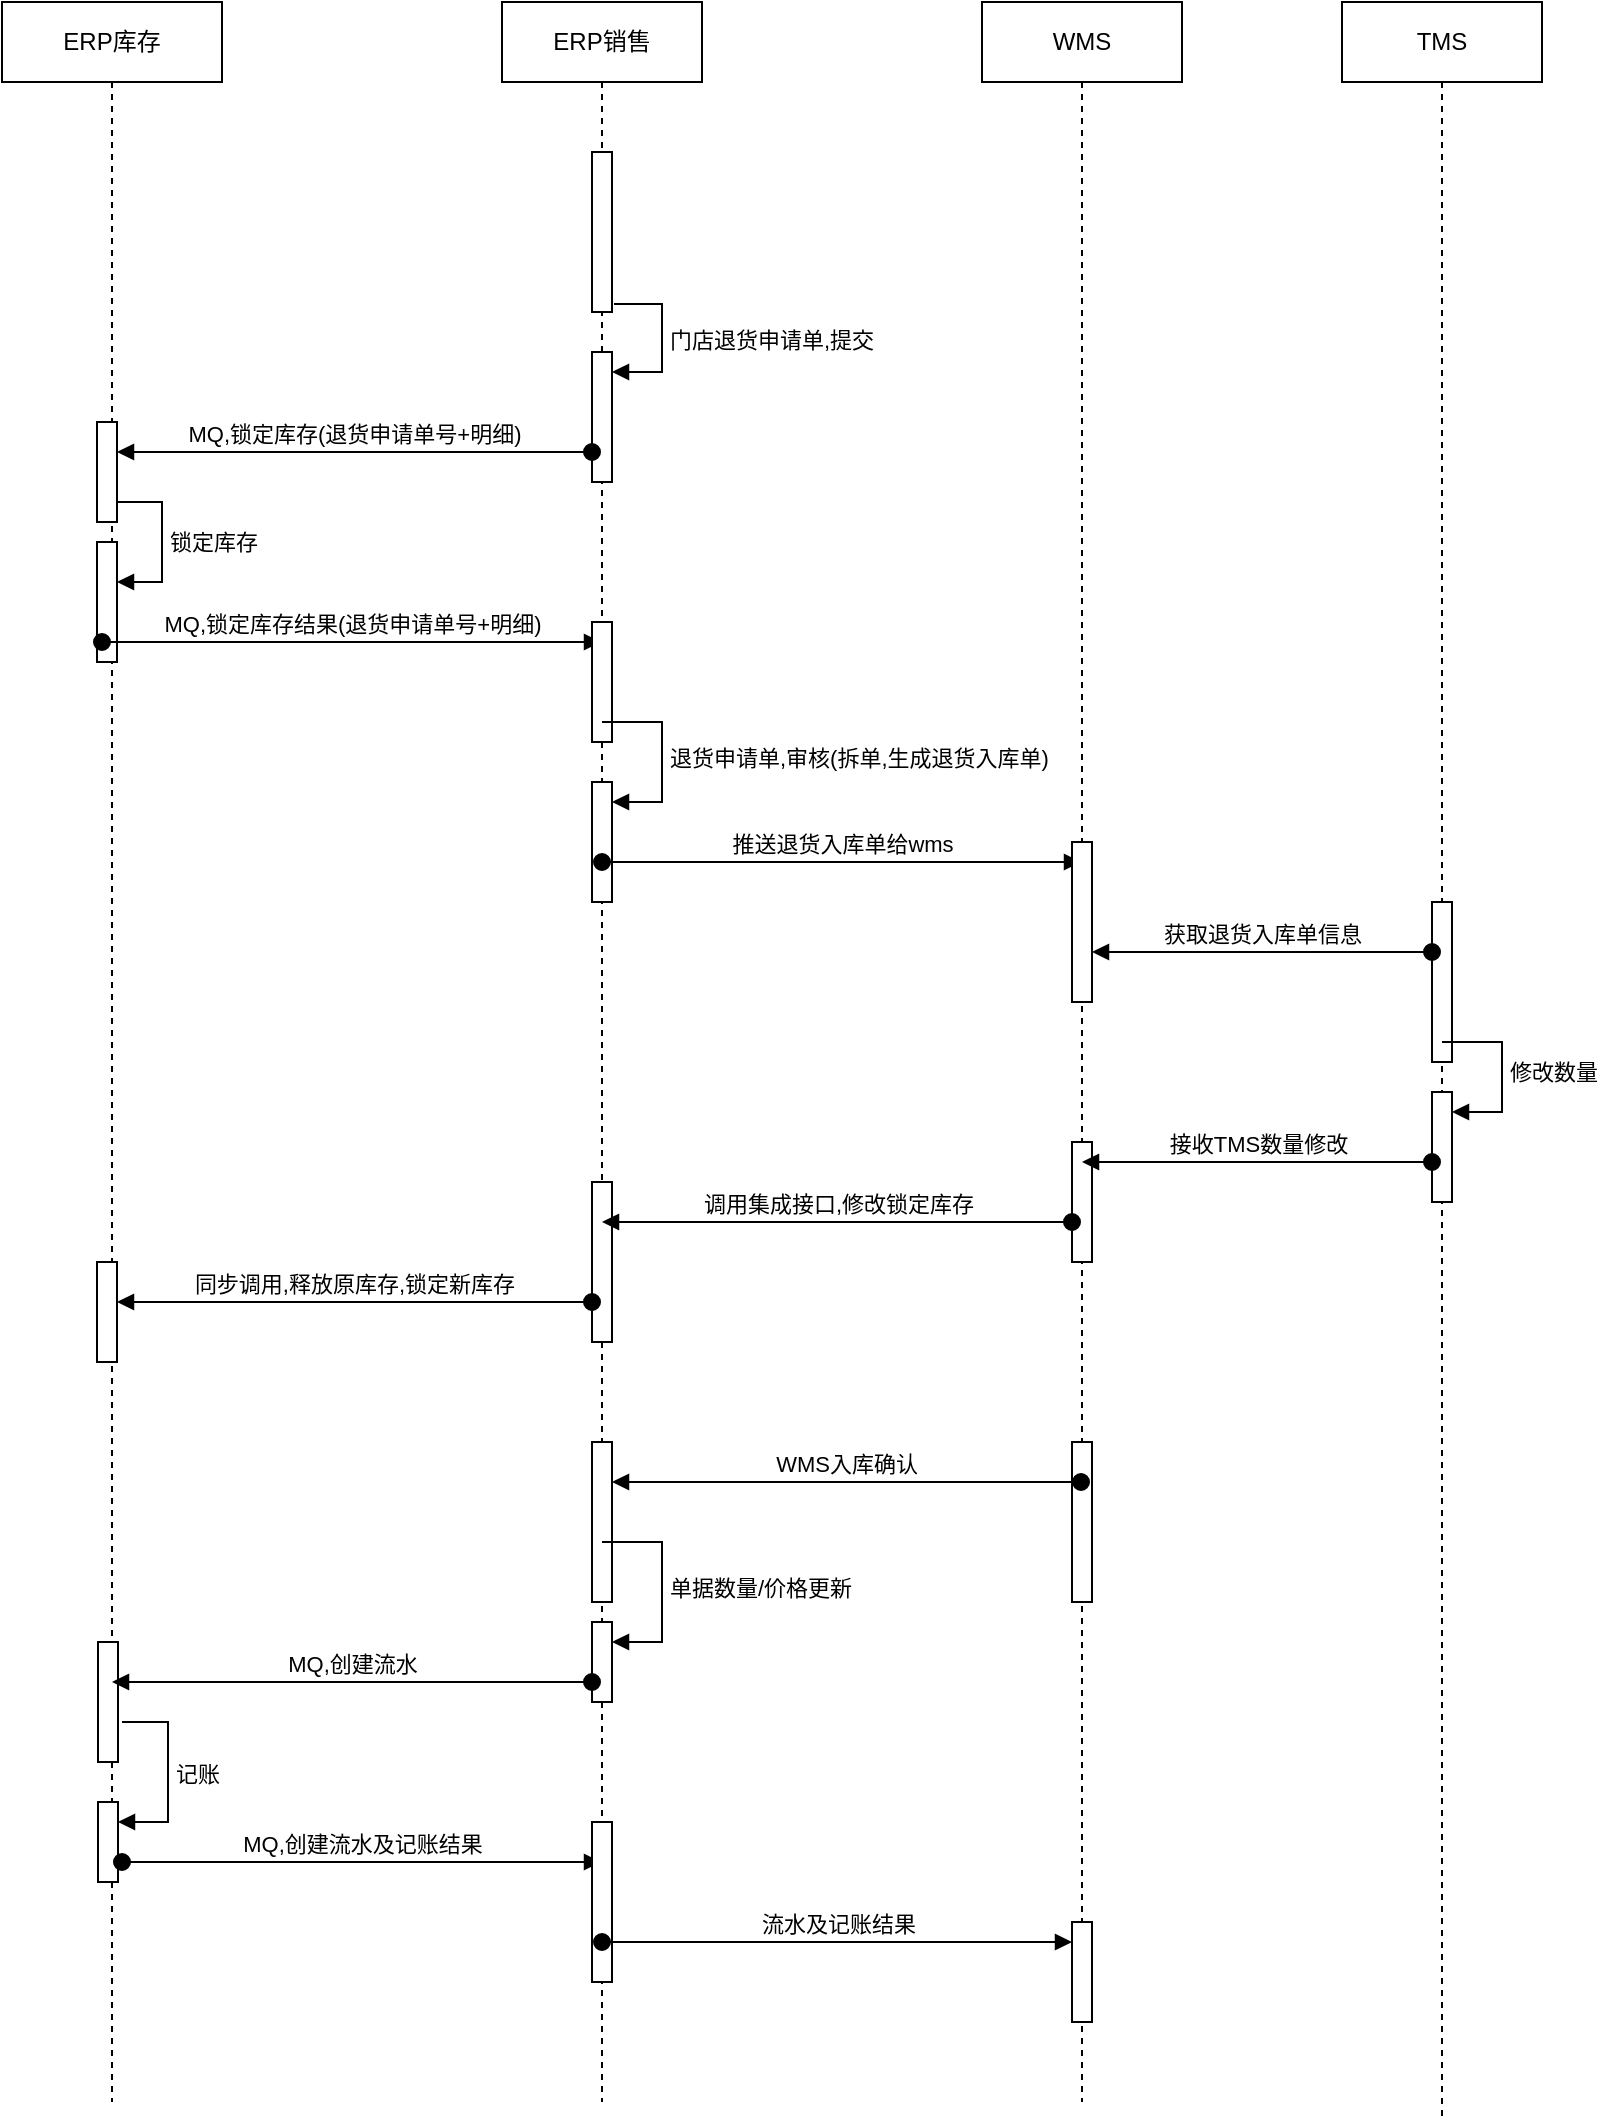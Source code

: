 <mxfile version="21.2.2" type="github">
  <diagram id="prtHgNgQTEPvFCAcTncT" name="Page-1">
    <mxGraphModel dx="2283" dy="657" grid="1" gridSize="10" guides="1" tooltips="1" connect="1" arrows="1" fold="1" page="1" pageScale="1" pageWidth="827" pageHeight="1169" math="0" shadow="0">
      <root>
        <mxCell id="0" />
        <mxCell id="1" parent="0" />
        <mxCell id="2LRA-TsAU7x1MnGm1xn2-22" value="ERP库存" style="shape=umlLifeline;perimeter=lifelinePerimeter;whiteSpace=wrap;html=1;container=1;collapsible=0;recursiveResize=0;outlineConnect=0;" parent="1" vertex="1">
          <mxGeometry x="-810" y="30" width="110" height="1050" as="geometry" />
        </mxCell>
        <mxCell id="2LRA-TsAU7x1MnGm1xn2-34" value="" style="html=1;points=[];perimeter=orthogonalPerimeter;outlineConnect=0;targetShapes=umlLifeline;portConstraint=eastwest;newEdgeStyle={&quot;edgeStyle&quot;:&quot;elbowEdgeStyle&quot;,&quot;elbow&quot;:&quot;vertical&quot;,&quot;curved&quot;:0,&quot;rounded&quot;:0};" parent="2LRA-TsAU7x1MnGm1xn2-22" vertex="1">
          <mxGeometry x="47.5" y="210" width="10" height="50" as="geometry" />
        </mxCell>
        <mxCell id="1s8nKN8N_IV5K6xj3guR-3" value="" style="html=1;points=[];perimeter=orthogonalPerimeter;outlineConnect=0;targetShapes=umlLifeline;portConstraint=eastwest;newEdgeStyle={&quot;edgeStyle&quot;:&quot;elbowEdgeStyle&quot;,&quot;elbow&quot;:&quot;vertical&quot;,&quot;curved&quot;:0,&quot;rounded&quot;:0};" parent="2LRA-TsAU7x1MnGm1xn2-22" vertex="1">
          <mxGeometry x="47.5" y="270" width="10" height="60" as="geometry" />
        </mxCell>
        <mxCell id="1s8nKN8N_IV5K6xj3guR-4" value="锁定库存" style="html=1;align=left;spacingLeft=2;endArrow=block;rounded=0;edgeStyle=orthogonalEdgeStyle;curved=0;rounded=0;" parent="2LRA-TsAU7x1MnGm1xn2-22" source="2LRA-TsAU7x1MnGm1xn2-34" target="1s8nKN8N_IV5K6xj3guR-3" edge="1">
          <mxGeometry relative="1" as="geometry">
            <mxPoint x="50" y="260" as="sourcePoint" />
            <Array as="points">
              <mxPoint x="80" y="250" />
              <mxPoint x="80" y="290" />
            </Array>
          </mxGeometry>
        </mxCell>
        <mxCell id="1s8nKN8N_IV5K6xj3guR-5" value="MQ,锁定库存结果(退货申请单号+明细)" style="html=1;verticalAlign=bottom;startArrow=oval;startFill=1;endArrow=block;startSize=8;edgeStyle=elbowEdgeStyle;elbow=vertical;curved=0;rounded=0;" parent="2LRA-TsAU7x1MnGm1xn2-22" target="2LRA-TsAU7x1MnGm1xn2-23" edge="1">
          <mxGeometry width="60" relative="1" as="geometry">
            <mxPoint x="50" y="320" as="sourcePoint" />
            <mxPoint x="110" y="320" as="targetPoint" />
          </mxGeometry>
        </mxCell>
        <mxCell id="kiLf_85VfcUZ56Lqa5jR-2" value="" style="html=1;points=[];perimeter=orthogonalPerimeter;outlineConnect=0;targetShapes=umlLifeline;portConstraint=eastwest;newEdgeStyle={&quot;edgeStyle&quot;:&quot;elbowEdgeStyle&quot;,&quot;elbow&quot;:&quot;vertical&quot;,&quot;curved&quot;:0,&quot;rounded&quot;:0};" vertex="1" parent="2LRA-TsAU7x1MnGm1xn2-22">
          <mxGeometry x="47.5" y="630" width="10" height="50" as="geometry" />
        </mxCell>
        <mxCell id="kiLf_85VfcUZ56Lqa5jR-9" value="" style="html=1;points=[];perimeter=orthogonalPerimeter;outlineConnect=0;targetShapes=umlLifeline;portConstraint=eastwest;newEdgeStyle={&quot;edgeStyle&quot;:&quot;elbowEdgeStyle&quot;,&quot;elbow&quot;:&quot;vertical&quot;,&quot;curved&quot;:0,&quot;rounded&quot;:0};" vertex="1" parent="2LRA-TsAU7x1MnGm1xn2-22">
          <mxGeometry x="48" y="820" width="10" height="60" as="geometry" />
        </mxCell>
        <mxCell id="kiLf_85VfcUZ56Lqa5jR-11" value="" style="html=1;points=[];perimeter=orthogonalPerimeter;outlineConnect=0;targetShapes=umlLifeline;portConstraint=eastwest;newEdgeStyle={&quot;edgeStyle&quot;:&quot;elbowEdgeStyle&quot;,&quot;elbow&quot;:&quot;vertical&quot;,&quot;curved&quot;:0,&quot;rounded&quot;:0};" vertex="1" parent="2LRA-TsAU7x1MnGm1xn2-22">
          <mxGeometry x="48" y="900" width="10" height="40" as="geometry" />
        </mxCell>
        <mxCell id="kiLf_85VfcUZ56Lqa5jR-12" value="记账" style="html=1;align=left;spacingLeft=2;endArrow=block;rounded=0;edgeStyle=orthogonalEdgeStyle;curved=0;rounded=0;" edge="1" target="kiLf_85VfcUZ56Lqa5jR-11" parent="2LRA-TsAU7x1MnGm1xn2-22">
          <mxGeometry relative="1" as="geometry">
            <mxPoint x="60" y="860" as="sourcePoint" />
            <Array as="points">
              <mxPoint x="83" y="860" />
              <mxPoint x="83" y="910" />
            </Array>
          </mxGeometry>
        </mxCell>
        <mxCell id="kiLf_85VfcUZ56Lqa5jR-14" value="MQ,创建流水及记账结果" style="html=1;verticalAlign=bottom;startArrow=oval;startFill=1;endArrow=block;startSize=8;edgeStyle=elbowEdgeStyle;elbow=vertical;curved=0;rounded=0;" edge="1" parent="2LRA-TsAU7x1MnGm1xn2-22" target="2LRA-TsAU7x1MnGm1xn2-23">
          <mxGeometry width="60" relative="1" as="geometry">
            <mxPoint x="60" y="930" as="sourcePoint" />
            <mxPoint x="120" y="930" as="targetPoint" />
            <Array as="points">
              <mxPoint x="100" y="930" />
            </Array>
          </mxGeometry>
        </mxCell>
        <mxCell id="2LRA-TsAU7x1MnGm1xn2-23" value="ERP销售" style="shape=umlLifeline;perimeter=lifelinePerimeter;whiteSpace=wrap;html=1;container=1;collapsible=0;recursiveResize=0;outlineConnect=0;" parent="1" vertex="1">
          <mxGeometry x="-560" y="30" width="100" height="1050" as="geometry" />
        </mxCell>
        <mxCell id="2LRA-TsAU7x1MnGm1xn2-37" value="" style="html=1;points=[];perimeter=orthogonalPerimeter;outlineConnect=0;targetShapes=umlLifeline;portConstraint=eastwest;newEdgeStyle={&quot;edgeStyle&quot;:&quot;elbowEdgeStyle&quot;,&quot;elbow&quot;:&quot;vertical&quot;,&quot;curved&quot;:0,&quot;rounded&quot;:0};" parent="2LRA-TsAU7x1MnGm1xn2-23" vertex="1">
          <mxGeometry x="45" y="75" width="10" height="80" as="geometry" />
        </mxCell>
        <mxCell id="2LRA-TsAU7x1MnGm1xn2-41" value="" style="html=1;points=[];perimeter=orthogonalPerimeter;outlineConnect=0;targetShapes=umlLifeline;portConstraint=eastwest;newEdgeStyle={&quot;edgeStyle&quot;:&quot;elbowEdgeStyle&quot;,&quot;elbow&quot;:&quot;vertical&quot;,&quot;curved&quot;:0,&quot;rounded&quot;:0};" parent="2LRA-TsAU7x1MnGm1xn2-23" vertex="1">
          <mxGeometry x="45" y="175" width="10" height="65" as="geometry" />
        </mxCell>
        <mxCell id="2LRA-TsAU7x1MnGm1xn2-42" value="门店退货申请单,提交" style="html=1;align=left;spacingLeft=2;endArrow=block;rounded=0;edgeStyle=orthogonalEdgeStyle;curved=0;rounded=0;exitX=1.1;exitY=0.95;exitDx=0;exitDy=0;exitPerimeter=0;" parent="2LRA-TsAU7x1MnGm1xn2-23" source="2LRA-TsAU7x1MnGm1xn2-37" target="2LRA-TsAU7x1MnGm1xn2-41" edge="1">
          <mxGeometry x="0.012" relative="1" as="geometry">
            <mxPoint x="50" y="155" as="sourcePoint" />
            <Array as="points">
              <mxPoint x="80" y="151" />
              <mxPoint x="80" y="185" />
            </Array>
            <mxPoint as="offset" />
          </mxGeometry>
        </mxCell>
        <mxCell id="2LRA-TsAU7x1MnGm1xn2-75" value="" style="html=1;points=[];perimeter=orthogonalPerimeter;outlineConnect=0;targetShapes=umlLifeline;portConstraint=eastwest;newEdgeStyle={&quot;edgeStyle&quot;:&quot;elbowEdgeStyle&quot;,&quot;elbow&quot;:&quot;vertical&quot;,&quot;curved&quot;:0,&quot;rounded&quot;:0};" parent="2LRA-TsAU7x1MnGm1xn2-23" vertex="1">
          <mxGeometry x="45" y="310" width="10" height="60" as="geometry" />
        </mxCell>
        <mxCell id="1s8nKN8N_IV5K6xj3guR-6" value="" style="html=1;points=[];perimeter=orthogonalPerimeter;outlineConnect=0;targetShapes=umlLifeline;portConstraint=eastwest;newEdgeStyle={&quot;edgeStyle&quot;:&quot;elbowEdgeStyle&quot;,&quot;elbow&quot;:&quot;vertical&quot;,&quot;curved&quot;:0,&quot;rounded&quot;:0};" parent="2LRA-TsAU7x1MnGm1xn2-23" vertex="1">
          <mxGeometry x="45" y="390" width="10" height="60" as="geometry" />
        </mxCell>
        <mxCell id="1s8nKN8N_IV5K6xj3guR-7" value="退货申请单,审核(拆单,生成退货入库单)" style="html=1;align=left;spacingLeft=2;endArrow=block;rounded=0;edgeStyle=orthogonalEdgeStyle;curved=0;rounded=0;" parent="2LRA-TsAU7x1MnGm1xn2-23" target="1s8nKN8N_IV5K6xj3guR-6" edge="1">
          <mxGeometry relative="1" as="geometry">
            <mxPoint x="50" y="360" as="sourcePoint" />
            <Array as="points">
              <mxPoint x="80" y="360" />
              <mxPoint x="80" y="400" />
            </Array>
          </mxGeometry>
        </mxCell>
        <mxCell id="1s8nKN8N_IV5K6xj3guR-9" value="推送退货入库单给wms" style="html=1;verticalAlign=bottom;startArrow=oval;startFill=1;endArrow=block;startSize=8;edgeStyle=elbowEdgeStyle;elbow=vertical;curved=0;rounded=0;" parent="2LRA-TsAU7x1MnGm1xn2-23" target="2LRA-TsAU7x1MnGm1xn2-24" edge="1">
          <mxGeometry width="60" relative="1" as="geometry">
            <mxPoint x="50" y="430" as="sourcePoint" />
            <mxPoint x="110" y="430" as="targetPoint" />
          </mxGeometry>
        </mxCell>
        <mxCell id="1s8nKN8N_IV5K6xj3guR-17" value="" style="html=1;points=[];perimeter=orthogonalPerimeter;outlineConnect=0;targetShapes=umlLifeline;portConstraint=eastwest;newEdgeStyle={&quot;edgeStyle&quot;:&quot;elbowEdgeStyle&quot;,&quot;elbow&quot;:&quot;vertical&quot;,&quot;curved&quot;:0,&quot;rounded&quot;:0};" parent="2LRA-TsAU7x1MnGm1xn2-23" vertex="1">
          <mxGeometry x="45" y="590" width="10" height="80" as="geometry" />
        </mxCell>
        <mxCell id="kiLf_85VfcUZ56Lqa5jR-5" value="" style="html=1;points=[];perimeter=orthogonalPerimeter;outlineConnect=0;targetShapes=umlLifeline;portConstraint=eastwest;newEdgeStyle={&quot;edgeStyle&quot;:&quot;elbowEdgeStyle&quot;,&quot;elbow&quot;:&quot;vertical&quot;,&quot;curved&quot;:0,&quot;rounded&quot;:0};" vertex="1" parent="2LRA-TsAU7x1MnGm1xn2-23">
          <mxGeometry x="45" y="720" width="10" height="80" as="geometry" />
        </mxCell>
        <mxCell id="kiLf_85VfcUZ56Lqa5jR-7" value="" style="html=1;points=[];perimeter=orthogonalPerimeter;outlineConnect=0;targetShapes=umlLifeline;portConstraint=eastwest;newEdgeStyle={&quot;edgeStyle&quot;:&quot;elbowEdgeStyle&quot;,&quot;elbow&quot;:&quot;vertical&quot;,&quot;curved&quot;:0,&quot;rounded&quot;:0};" vertex="1" parent="2LRA-TsAU7x1MnGm1xn2-23">
          <mxGeometry x="45" y="810" width="10" height="40" as="geometry" />
        </mxCell>
        <mxCell id="kiLf_85VfcUZ56Lqa5jR-8" value="单据数量/价格更新" style="html=1;align=left;spacingLeft=2;endArrow=block;rounded=0;edgeStyle=orthogonalEdgeStyle;curved=0;rounded=0;" edge="1" target="kiLf_85VfcUZ56Lqa5jR-7" parent="2LRA-TsAU7x1MnGm1xn2-23">
          <mxGeometry relative="1" as="geometry">
            <mxPoint x="50" y="770" as="sourcePoint" />
            <Array as="points">
              <mxPoint x="50" y="770" />
              <mxPoint x="80" y="770" />
              <mxPoint x="80" y="820" />
            </Array>
          </mxGeometry>
        </mxCell>
        <mxCell id="kiLf_85VfcUZ56Lqa5jR-13" value="" style="html=1;points=[];perimeter=orthogonalPerimeter;outlineConnect=0;targetShapes=umlLifeline;portConstraint=eastwest;newEdgeStyle={&quot;edgeStyle&quot;:&quot;elbowEdgeStyle&quot;,&quot;elbow&quot;:&quot;vertical&quot;,&quot;curved&quot;:0,&quot;rounded&quot;:0};" vertex="1" parent="2LRA-TsAU7x1MnGm1xn2-23">
          <mxGeometry x="45" y="910" width="10" height="80" as="geometry" />
        </mxCell>
        <mxCell id="2LRA-TsAU7x1MnGm1xn2-24" value="WMS" style="shape=umlLifeline;perimeter=lifelinePerimeter;whiteSpace=wrap;html=1;container=1;collapsible=0;recursiveResize=0;outlineConnect=0;" parent="1" vertex="1">
          <mxGeometry x="-320" y="30" width="100" height="1050" as="geometry" />
        </mxCell>
        <mxCell id="1s8nKN8N_IV5K6xj3guR-8" value="" style="html=1;points=[];perimeter=orthogonalPerimeter;outlineConnect=0;targetShapes=umlLifeline;portConstraint=eastwest;newEdgeStyle={&quot;edgeStyle&quot;:&quot;elbowEdgeStyle&quot;,&quot;elbow&quot;:&quot;vertical&quot;,&quot;curved&quot;:0,&quot;rounded&quot;:0};" parent="2LRA-TsAU7x1MnGm1xn2-24" vertex="1">
          <mxGeometry x="45" y="420" width="10" height="80" as="geometry" />
        </mxCell>
        <mxCell id="1s8nKN8N_IV5K6xj3guR-15" value="" style="html=1;points=[];perimeter=orthogonalPerimeter;outlineConnect=0;targetShapes=umlLifeline;portConstraint=eastwest;newEdgeStyle={&quot;edgeStyle&quot;:&quot;elbowEdgeStyle&quot;,&quot;elbow&quot;:&quot;vertical&quot;,&quot;curved&quot;:0,&quot;rounded&quot;:0};" parent="2LRA-TsAU7x1MnGm1xn2-24" vertex="1">
          <mxGeometry x="45" y="570" width="10" height="60" as="geometry" />
        </mxCell>
        <mxCell id="kiLf_85VfcUZ56Lqa5jR-4" value="" style="html=1;points=[];perimeter=orthogonalPerimeter;outlineConnect=0;targetShapes=umlLifeline;portConstraint=eastwest;newEdgeStyle={&quot;edgeStyle&quot;:&quot;elbowEdgeStyle&quot;,&quot;elbow&quot;:&quot;vertical&quot;,&quot;curved&quot;:0,&quot;rounded&quot;:0};" vertex="1" parent="2LRA-TsAU7x1MnGm1xn2-24">
          <mxGeometry x="45" y="720" width="10" height="80" as="geometry" />
        </mxCell>
        <mxCell id="kiLf_85VfcUZ56Lqa5jR-15" value="" style="html=1;points=[];perimeter=orthogonalPerimeter;outlineConnect=0;targetShapes=umlLifeline;portConstraint=eastwest;newEdgeStyle={&quot;edgeStyle&quot;:&quot;elbowEdgeStyle&quot;,&quot;elbow&quot;:&quot;vertical&quot;,&quot;curved&quot;:0,&quot;rounded&quot;:0};" vertex="1" parent="2LRA-TsAU7x1MnGm1xn2-24">
          <mxGeometry x="45" y="960" width="10" height="50" as="geometry" />
        </mxCell>
        <mxCell id="2LRA-TsAU7x1MnGm1xn2-32" value="TMS" style="shape=umlLifeline;perimeter=lifelinePerimeter;whiteSpace=wrap;html=1;container=1;collapsible=0;recursiveResize=0;outlineConnect=0;" parent="1" vertex="1">
          <mxGeometry x="-140" y="30" width="100" height="1060" as="geometry" />
        </mxCell>
        <mxCell id="1s8nKN8N_IV5K6xj3guR-10" value="" style="html=1;points=[];perimeter=orthogonalPerimeter;outlineConnect=0;targetShapes=umlLifeline;portConstraint=eastwest;newEdgeStyle={&quot;edgeStyle&quot;:&quot;elbowEdgeStyle&quot;,&quot;elbow&quot;:&quot;vertical&quot;,&quot;curved&quot;:0,&quot;rounded&quot;:0};" parent="2LRA-TsAU7x1MnGm1xn2-32" vertex="1">
          <mxGeometry x="45" y="450" width="10" height="80" as="geometry" />
        </mxCell>
        <mxCell id="1s8nKN8N_IV5K6xj3guR-13" value="" style="html=1;points=[];perimeter=orthogonalPerimeter;outlineConnect=0;targetShapes=umlLifeline;portConstraint=eastwest;newEdgeStyle={&quot;edgeStyle&quot;:&quot;elbowEdgeStyle&quot;,&quot;elbow&quot;:&quot;vertical&quot;,&quot;curved&quot;:0,&quot;rounded&quot;:0};" parent="2LRA-TsAU7x1MnGm1xn2-32" vertex="1">
          <mxGeometry x="45" y="545" width="10" height="55" as="geometry" />
        </mxCell>
        <mxCell id="1s8nKN8N_IV5K6xj3guR-14" value="修改数量" style="html=1;align=left;spacingLeft=2;endArrow=block;rounded=0;edgeStyle=orthogonalEdgeStyle;curved=0;rounded=0;" parent="2LRA-TsAU7x1MnGm1xn2-32" target="1s8nKN8N_IV5K6xj3guR-13" edge="1">
          <mxGeometry relative="1" as="geometry">
            <mxPoint x="50" y="520" as="sourcePoint" />
            <Array as="points">
              <mxPoint x="80" y="555" />
            </Array>
          </mxGeometry>
        </mxCell>
        <mxCell id="1s8nKN8N_IV5K6xj3guR-1" value="MQ,锁定库存(退货申请单号+明细)" style="html=1;verticalAlign=bottom;startArrow=oval;startFill=1;endArrow=block;startSize=8;edgeStyle=elbowEdgeStyle;elbow=vertical;curved=0;rounded=0;" parent="1" source="2LRA-TsAU7x1MnGm1xn2-41" target="2LRA-TsAU7x1MnGm1xn2-34" edge="1">
          <mxGeometry width="60" relative="1" as="geometry">
            <mxPoint x="-670" y="290" as="sourcePoint" />
            <mxPoint x="-610" y="290" as="targetPoint" />
          </mxGeometry>
        </mxCell>
        <mxCell id="1s8nKN8N_IV5K6xj3guR-11" value="获取退货入库单信息" style="html=1;verticalAlign=bottom;startArrow=oval;startFill=1;endArrow=block;startSize=8;edgeStyle=elbowEdgeStyle;elbow=vertical;curved=0;rounded=0;" parent="1" source="1s8nKN8N_IV5K6xj3guR-10" target="1s8nKN8N_IV5K6xj3guR-8" edge="1">
          <mxGeometry width="60" relative="1" as="geometry">
            <mxPoint x="-110" y="580" as="sourcePoint" />
            <mxPoint x="-50" y="580" as="targetPoint" />
          </mxGeometry>
        </mxCell>
        <mxCell id="1s8nKN8N_IV5K6xj3guR-16" value="接收TMS数量修改" style="html=1;verticalAlign=bottom;startArrow=oval;startFill=1;endArrow=block;startSize=8;edgeStyle=elbowEdgeStyle;elbow=vertical;curved=0;rounded=0;" parent="1" source="1s8nKN8N_IV5K6xj3guR-13" target="2LRA-TsAU7x1MnGm1xn2-24" edge="1">
          <mxGeometry width="60" relative="1" as="geometry">
            <mxPoint x="-10" y="610" as="sourcePoint" />
            <mxPoint x="-60" y="700" as="targetPoint" />
            <Array as="points">
              <mxPoint x="-100" y="610" />
            </Array>
          </mxGeometry>
        </mxCell>
        <mxCell id="kiLf_85VfcUZ56Lqa5jR-1" value="调用集成接口,修改锁定库存" style="html=1;verticalAlign=bottom;startArrow=oval;startFill=1;endArrow=block;startSize=8;edgeStyle=elbowEdgeStyle;elbow=vertical;curved=0;rounded=0;" edge="1" parent="1" source="1s8nKN8N_IV5K6xj3guR-15" target="2LRA-TsAU7x1MnGm1xn2-23">
          <mxGeometry width="60" relative="1" as="geometry">
            <mxPoint x="-370" y="760" as="sourcePoint" />
            <mxPoint x="-310" y="760" as="targetPoint" />
            <Array as="points">
              <mxPoint x="-320" y="640" />
            </Array>
          </mxGeometry>
        </mxCell>
        <mxCell id="kiLf_85VfcUZ56Lqa5jR-3" value="同步调用,释放原库存,锁定新库存" style="html=1;verticalAlign=bottom;startArrow=oval;startFill=1;endArrow=block;startSize=8;edgeStyle=elbowEdgeStyle;elbow=vertical;curved=0;rounded=0;" edge="1" parent="1" source="1s8nKN8N_IV5K6xj3guR-17" target="kiLf_85VfcUZ56Lqa5jR-2">
          <mxGeometry width="60" relative="1" as="geometry">
            <mxPoint x="-650" y="770" as="sourcePoint" />
            <mxPoint x="-590" y="770" as="targetPoint" />
            <Array as="points">
              <mxPoint x="-650" y="680" />
              <mxPoint x="-660" y="710" />
            </Array>
          </mxGeometry>
        </mxCell>
        <mxCell id="kiLf_85VfcUZ56Lqa5jR-6" value="WMS入库确认" style="html=1;verticalAlign=bottom;startArrow=oval;startFill=1;endArrow=block;startSize=8;edgeStyle=elbowEdgeStyle;elbow=vertical;curved=0;rounded=0;" edge="1" parent="1" source="2LRA-TsAU7x1MnGm1xn2-24" target="kiLf_85VfcUZ56Lqa5jR-5">
          <mxGeometry width="60" relative="1" as="geometry">
            <mxPoint x="-400" y="850" as="sourcePoint" />
            <mxPoint x="-340" y="850" as="targetPoint" />
            <Array as="points">
              <mxPoint x="-460" y="770" />
            </Array>
          </mxGeometry>
        </mxCell>
        <mxCell id="kiLf_85VfcUZ56Lqa5jR-10" value="MQ,创建流水" style="html=1;verticalAlign=bottom;startArrow=oval;startFill=1;endArrow=block;startSize=8;edgeStyle=elbowEdgeStyle;elbow=vertical;curved=0;rounded=0;" edge="1" parent="1" source="kiLf_85VfcUZ56Lqa5jR-7" target="2LRA-TsAU7x1MnGm1xn2-22">
          <mxGeometry width="60" relative="1" as="geometry">
            <mxPoint x="-630" y="940" as="sourcePoint" />
            <mxPoint x="-570" y="940" as="targetPoint" />
            <Array as="points">
              <mxPoint x="-620" y="870" />
            </Array>
          </mxGeometry>
        </mxCell>
        <mxCell id="kiLf_85VfcUZ56Lqa5jR-16" value="流水及记账结果" style="html=1;verticalAlign=bottom;startArrow=oval;startFill=1;endArrow=block;startSize=8;edgeStyle=elbowEdgeStyle;elbow=vertical;curved=0;rounded=0;" edge="1" parent="1" source="2LRA-TsAU7x1MnGm1xn2-23" target="kiLf_85VfcUZ56Lqa5jR-15">
          <mxGeometry width="60" relative="1" as="geometry">
            <mxPoint x="-400" y="1010" as="sourcePoint" />
            <mxPoint x="-340" y="1010" as="targetPoint" />
            <Array as="points">
              <mxPoint x="-380" y="1000" />
            </Array>
          </mxGeometry>
        </mxCell>
      </root>
    </mxGraphModel>
  </diagram>
</mxfile>
